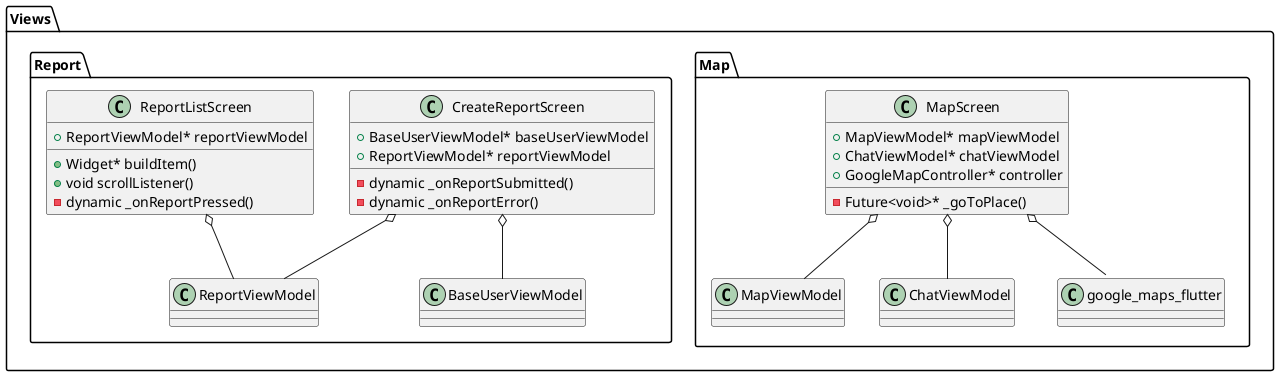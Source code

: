 @startuml ViwesUML
package Views {
    package Map {
        class "MapScreen" {
            +MapViewModel* mapViewModel
            +ChatViewModel* chatViewModel
            +GoogleMapController* controller
            -Future<void>* _goToPlace()
        }
        "MapScreen" o-- "MapViewModel"
        "MapScreen" o-- "ChatViewModel"
        "MapScreen" o-- "google_maps_flutter::GoogleMapController"
    }

    package Report {
        class "CreateReportScreen" {
            +BaseUserViewModel* baseUserViewModel
            +ReportViewModel* reportViewModel
            -dynamic _onReportSubmitted()
            -dynamic _onReportError()
        }
        "CreateReportScreen" o-- "BaseUserViewModel"
        "CreateReportScreen" o-- "ReportViewModel"

        class "ReportListScreen" {
            +ReportViewModel* reportViewModel
            +Widget* buildItem()
            +void scrollListener()
            -dynamic _onReportPressed()
        }
        "ReportListScreen" o-- "ReportViewModel"
    }
}
@enduml